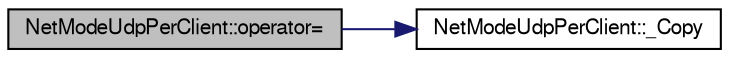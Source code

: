 digraph G
{
  edge [fontname="FreeSans",fontsize="10",labelfontname="FreeSans",labelfontsize="10"];
  node [fontname="FreeSans",fontsize="10",shape=record];
  rankdir=LR;
  Node1 [label="NetModeUdpPerClient::operator=",height=0.2,width=0.4,color="black", fillcolor="grey75", style="filled" fontcolor="black"];
  Node1 -> Node2 [color="midnightblue",fontsize="10",style="solid",fontname="FreeSans"];
  Node2 [label="NetModeUdpPerClient::_Copy",height=0.2,width=0.4,color="black", fillcolor="white", style="filled",URL="$class_net_mode_udp_per_client.html#ac1ff6ebe98330ba31852c14e0cf4de78"];
}
